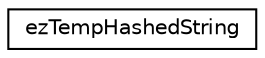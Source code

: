 digraph "Graphical Class Hierarchy"
{
 // LATEX_PDF_SIZE
  edge [fontname="Helvetica",fontsize="10",labelfontname="Helvetica",labelfontsize="10"];
  node [fontname="Helvetica",fontsize="10",shape=record];
  rankdir="LR";
  Node0 [label="ezTempHashedString",height=0.2,width=0.4,color="black", fillcolor="white", style="filled",URL="$db/dcf/classez_temp_hashed_string.htm",tooltip="A class to use together with ezHashedString for quick comparisons with temporary strings that need no..."];
}
